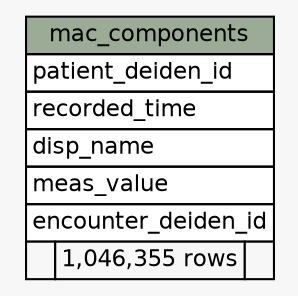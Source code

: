// dot 2.38.0 on Linux 4.15.0-34-generic
// SchemaSpy rev 590
digraph "mac_components" {
  graph [
    rankdir="RL"
    bgcolor="#f7f7f7"
    nodesep="0.18"
    ranksep="0.46"
    fontname="Helvetica"
    fontsize="11"
  ];
  node [
    fontname="Helvetica"
    fontsize="11"
    shape="plaintext"
  ];
  edge [
    arrowsize="0.8"
  ];
  "mac_components" [
    label=<
    <TABLE BORDER="0" CELLBORDER="1" CELLSPACING="0" BGCOLOR="#ffffff">
      <TR><TD COLSPAN="3" BGCOLOR="#9bab96" ALIGN="CENTER">mac_components</TD></TR>
      <TR><TD PORT="patient_deiden_id" COLSPAN="3" ALIGN="LEFT">patient_deiden_id</TD></TR>
      <TR><TD PORT="recorded_time" COLSPAN="3" ALIGN="LEFT">recorded_time</TD></TR>
      <TR><TD PORT="disp_name" COLSPAN="3" ALIGN="LEFT">disp_name</TD></TR>
      <TR><TD PORT="meas_value" COLSPAN="3" ALIGN="LEFT">meas_value</TD></TR>
      <TR><TD PORT="encounter_deiden_id" COLSPAN="3" ALIGN="LEFT">encounter_deiden_id</TD></TR>
      <TR><TD ALIGN="LEFT" BGCOLOR="#f7f7f7">  </TD><TD ALIGN="RIGHT" BGCOLOR="#f7f7f7">1,046,355 rows</TD><TD ALIGN="RIGHT" BGCOLOR="#f7f7f7">  </TD></TR>
    </TABLE>>
    URL="tables/mac_components.html"
    tooltip="mac_components"
  ];
}

